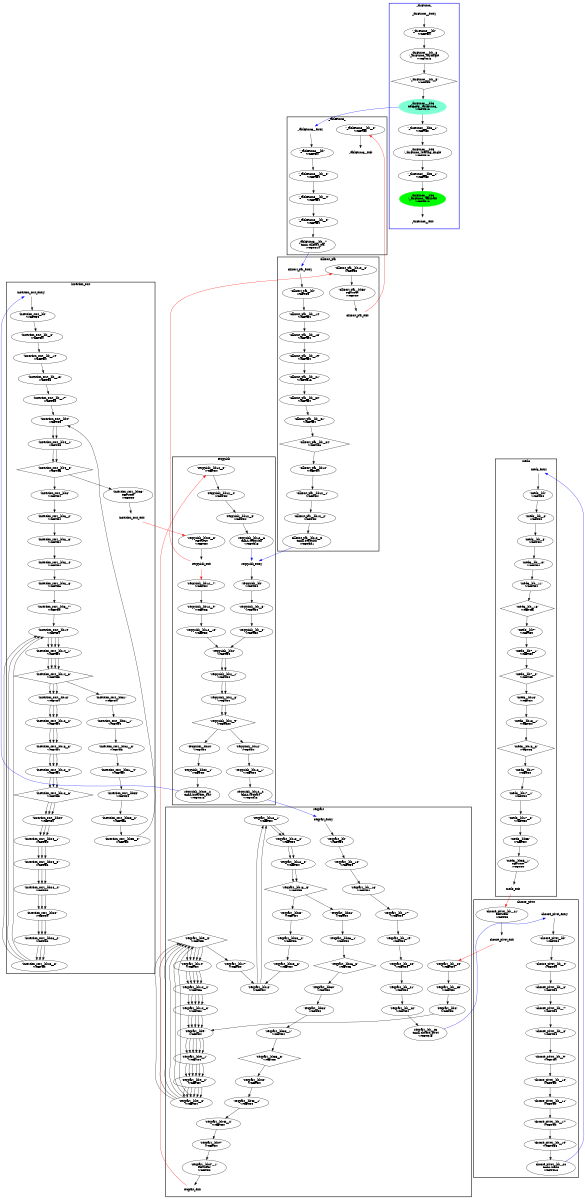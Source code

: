 digraph "CFG" {
fontsize=10;
orientation="portrait";
rankdir="TB";
size="10,8";
insertion_sort__bb4 [fontsize=10, label="\"insertion_sort__bb4\"\nWCET=4", width="0.01"];
insertion_sort_exit [color="white", fontsize=10, label="insertion_sort_exit", width="0.01"];
insertion_sort__bb__17 [fontsize=10, label="\"insertion_sort__bb__17\"\nWCET=0", width="0.01"];
insertion_sort__bb14 [fontsize=10, label="\"insertion_sort__bb14\"\nWCET=4", width="0.01"];
insertion_sort__bb [fontsize=10, label="\"insertion_sort__bb\"\nWCET=4", width="0.01"];
insertion_sort__bb14__3 [fontsize=10, label="\"insertion_sort__bb14__3\"\nWCET=5", shape=diamond, width="0.01"];
insertion_sort__bb31__1 [fontsize=10, label="\"insertion_sort__bb31__1\"\nWCET=4", width="0.01"];
insertion_sort__bb8__4 [fontsize=10, label="\"insertion_sort__bb8__4\"\nWCET=4", width="0.01"];
insertion_sort__bb31__3 [fontsize=10, label="\"insertion_sort__bb31__3\"\nWCET=6", width="0.01"];
insertion_sort_entry [color="white", fontsize=10, height="0.01", label="insertion_sort_entry", width="0.01"];
insertion_sort__bb28__3 [fontsize=10, label="\"insertion_sort__bb28__3\"\nWCET=0", width="0.01"];
insertion_sort__bb8__6 [fontsize=10, label="\"insertion_sort__bb8__6\"\nWCET=6", width="0.01"];
insertion_sort__bb8__2 [fontsize=10, label="\"insertion_sort__bb8__2\"\nWCET=4", width="0.01"];
insertion_sort__bb24__1 [fontsize=10, label="\"insertion_sort__bb24__1\"\nWCET=4", width="0.01"];
insertion_sort__bb24__3 [fontsize=10, label="\"insertion_sort__bb24__3\"\nWCET=6", width="0.01"];
insertion_sort__bb4__1 [fontsize=10, label="\"insertion_sort__bb4__1\"\nWCET=4", width="0.01"];
insertion_sort__bb18 [fontsize=10, label="\"insertion_sort__bb18\"\nWCET=4", width="0.01"];
insertion_sort__bb18__3 [fontsize=10, label="\"insertion_sort__bb18__3\"\nWCET=4", width="0.01"];
insertion_sort__bb28 [fontsize=10, label="\"insertion_sort__bb28\"\nWCET=4", width="0.01"];
insertion_sort__bb35 [fontsize=10, label="\"insertion_sort__bb35\"\nWCET=4", width="0.01"];
insertion_sort__bb8 [fontsize=10, label="\"insertion_sort__bb8\"\nWCET=4", width="0.01"];
insertion_sort__bb__8 [fontsize=10, label="\"insertion_sort__bb__8\"\nWCET=4", width="0.01"];
insertion_sort__bb31 [fontsize=10, label="\"insertion_sort__bb31\"\nWCET=4", width="0.01"];
insertion_sort__bb31__4 [fontsize=10, label="\"insertion_sort__bb31__4\"\nWCET=0", width="0.01"];
insertion_sort__bb24__4 [fontsize=10, label="\"insertion_sort__bb24__4\"\nWCET=0", width="0.01"];
insertion_sort__bb38 [fontsize=10, label="\"insertion_sort__bb38\"\nRETURN\nWCET=0", width="0.01"];
insertion_sort__bb8__7 [fontsize=10, label="\"insertion_sort__bb8__7\"\nWCET=0", width="0.01"];
insertion_sort__bb28__2 [fontsize=10, label="\"insertion_sort__bb28__2\"\nWCET=6", width="0.01"];
insertion_sort__bb24 [fontsize=10, label="\"insertion_sort__bb24\"\nWCET=4", width="0.01"];
insertion_sort__bb18__2 [fontsize=10, label="\"insertion_sort__bb18__2\"\nWCET=4", width="0.01"];
insertion_sort__bb4__3 [fontsize=10, label="\"insertion_sort__bb4__3\"\nWCET=5", shape=diamond, width="0.01"];
insertion_sort__bb35__2 [fontsize=10, label="\"insertion_sort__bb35__2\"\nWCET=6", width="0.01"];
insertion_sort__bb35__3 [fontsize=10, label="\"insertion_sort__bb35__3\"\nWCET=0", width="0.01"];
insertion_sort__bb14__1 [fontsize=10, label="\"insertion_sort__bb14__1\"\nWCET=4", width="0.01"];
insertion_sort__bb__16 [fontsize=10, label="\"insertion_sort__bb__16\"\nWCET=6", width="0.01"];
insertion_sort__bb18__6 [fontsize=10, label="\"insertion_sort__bb18__6\"\nWCET=5", shape=diamond, width="0.01"];
insertion_sort__bb18__4 [fontsize=10, label="\"insertion_sort__bb18__4\"\nWCET=4", width="0.01"];
insertion_sort__bb__14 [fontsize=10, label="\"insertion_sort__bb__14\"\nWCET=4", width="0.01"];
insertion_sort__bb8__3 [fontsize=10, label="\"insertion_sort__bb8__3\"\nWCET=4", width="0.01"];
med3__bb35__1 [fontsize=10, label="\"med3__bb35__1\"\nRETURN\nWCET=0", width="0.01"];
med3__bb__10 [fontsize=10, label="\"med3__bb__10\"\nWCET=4", width="0.01"];
med3__bb [fontsize=10, label="\"med3__bb\"\nWCET=4", width="0.01"];
med3__bb13__3 [fontsize=10, label="\"med3__bb13__3\"\nWCET=5", shape=diamond, width="0.01"];
med3__bb17__1 [fontsize=10, label="\"med3__bb17__1\"\nWCET=4", width="0.01"];
med3_entry [color="white", fontsize=10, height="0.01", label="med3_entry", width="0.01"];
med3__bb__6 [fontsize=10, label="\"med3__bb__6\"\nWCET=4", width="0.01"];
med3__bb17 [fontsize=10, label="\"med3__bb17\"\nWCET=4", width="0.01"];
med3__bb7__1 [fontsize=10, label="\"med3__bb7__1\"\nWCET=4", width="0.01"];
med3__bb13__1 [fontsize=10, label="\"med3__bb13__1\"\nWCET=4", width="0.01"];
med3_exit [color="white", fontsize=10, label="med3_exit", width="0.01"];
med3__bb__8 [fontsize=10, label="\"med3__bb__8\"\nWCET=4", width="0.01"];
med3__bb7 [fontsize=10, label="\"med3__bb7\"\nWCET=4", width="0.01"];
med3__bb7__3 [fontsize=10, label="\"med3__bb7__3\"\nWCET=5", shape=diamond, width="0.01"];
med3__bb17__2 [fontsize=10, label="\"med3__bb17__2\"\nWCET=0", width="0.01"];
med3__bb__11 [fontsize=10, label="\"med3__bb__11\"\nWCET=4", width="0.01"];
med3__bb__13 [fontsize=10, label="\"med3__bb__13\"\nWCET=5", shape=diamond, width="0.01"];
med3__bb35 [fontsize=10, label="\"med3__bb35\"\nWCET=4", width="0.01"];
med3__bb13 [fontsize=10, label="\"med3__bb13\"\nWCET=4", width="0.01"];
cilksort_par__bb__30 [fontsize=10, label="\"cilksort_par__bb__30\"\nWCET=4", width="0.01"];
cilksort_par__bb__19 [fontsize=10, label="\"cilksort_par__bb__19\"\nWCET=4", width="0.01"];
cilksort_par__bb10 [fontsize=10, label="\"cilksort_par__bb10\"\nWCET=4", width="0.01"];
cilksort_par__bb__16 [fontsize=10, label="\"cilksort_par__bb__16\"\nWCET=4", width="0.01"];
cilksort_par__bb10__1 [fontsize=10, label="\"cilksort_par__bb10__1\"\nWCET=4", width="0.01"];
cilksort_par__bb10__2 [fontsize=10, label="\"cilksort_par__bb10__2\"\nWCET=4", width="0.01"];
cilksort_par__bb10__6 [fontsize=10, label="\"cilksort_par__bb10__6\"\nWCET=0", width="0.01"];
cilksort_par__bb52 [fontsize=10, label="\"cilksort_par__bb52\"\nRETURN\nWCET=0", width="0.01"];
cilksort_par__bb10__5 [fontsize=10, label="cilksort_par__bb10__5\nCALL seqquick\nWCET=21", width="0.01"];
cilksort_par_exit [color="white", fontsize=10, label="cilksort_par_exit", width="0.01"];
cilksort_par__bb__14 [fontsize=10, label="\"cilksort_par__bb__14\"\nWCET=4", width="0.01"];
cilksort_par__bb__21 [fontsize=10, label="\"cilksort_par__bb__21\"\nWCET=16", width="0.01"];
cilksort_par__bb__34 [fontsize=10, label="\"cilksort_par__bb__34\"\nWCET=6", shape=diamond, width="0.01"];
cilksort_par_entry [color="white", fontsize=10, height="0.01", label="cilksort_par_entry", width="0.01"];
cilksort_par__bb [fontsize=10, label="\"cilksort_par__bb\"\nWCET=4", width="0.01"];
cilksort_par__bb__31 [fontsize=10, label="\"cilksort_par__bb__31\"\nWCET=4", width="0.01"];
_thrFunc0___bb3__1 [fontsize=10, label="\"_thrFunc0___bb3__1\"\nWCET=0", width="0.01"];
_thrFunc0___bb5 [fontsize=10, label="_thrFunc0___bb5\n(_thrFunc0_)leaving_single\nWCET=13", width="0.01"];
_thrFunc0__entry [color="white", fontsize=10, height="0.01", label="_thrFunc0__entry", width="0.01"];
_thrFunc0___bb6 [color=green, fontsize=10, label="_thrFunc0___bb6\n(_thrFunc0_)taskwait\nWCET=13", style=filled, width="0.01"];
_thrFunc0___bb5__1 [fontsize=10, label="\"_thrFunc0___bb5__1\"\nWCET=0", width="0.01"];
_thrFunc0___bb [fontsize=10, label="\"_thrFunc0___bb\"\nWCET=4", width="0.01"];
_thrFunc0___bb__3 [fontsize=10, label="_thrFunc0___bb__3\n(_thrFunc0_)mysingle\nWCET=13", width="0.01"];
_thrFunc0___bb__5 [fontsize=10, label="\"_thrFunc0___bb__5\"\nWCET=5", shape=diamond, width="0.01"];
_thrFunc0___bb3 [color=aquamarine, fontsize=10, label="_thrFunc0___bb3\nCREATE _taskFunc8_\nWCET=13", style=filled, width="0.01"];
_thrFunc0__exit [color="white", fontsize=10, label="_thrFunc0__exit", width="0.01"];
seqquick__bb2__6 [fontsize=10, label="\"seqquick__bb2__6\"\nWCET=4", width="0.01"];
seqquick__bb12__1 [fontsize=10, label="\"seqquick__bb12__1\"\nWCET=4", width="0.01"];
seqquick__bb12__6 [fontsize=10, label="seqquick__bb12__6\nCALL seqquick\nWCET=13", width="0.01"];
seqquick__bb [fontsize=10, label="\"seqquick__bb\"\nWCET=4", width="0.01"];
seqquick__bb__8 [fontsize=10, label="\"seqquick__bb__8\"\nWCET=0", width="0.01"];
seqquick__bb2__1 [fontsize=10, label="\"seqquick__bb2__1\"\nWCET=4", width="0.01"];
seqquick__bb20 [fontsize=10, label="\"seqquick__bb20\"\nWCET=4", width="0.01"];
seqquick__bb12__4 [fontsize=10, label="\"seqquick__bb12__4\"\nWCET=4", width="0.01"];
seqquick_entry [color="white", fontsize=10, height="0.01", label="seqquick_entry", width="0.01"];
seqquick__bb12__3 [fontsize=10, label="\"seqquick__bb12__3\"\nWCET=4", width="0.01"];
seqquick__bb12__5 [fontsize=10, label="\"seqquick__bb12__5\"\nWCET=4", width="0.01"];
seqquick__bb20__2 [fontsize=10, label="seqquick__bb20__2\nCALL insertion_sort\nWCET=13", width="0.01"];
seqquick__bb20__3 [fontsize=10, label="\"seqquick__bb20__3\"\nRETURN\nWCET=0", width="0.01"];
seqquick__bb12__7 [fontsize=10, label="\"seqquick__bb12__7\"\nWCET=4", width="0.01"];
seqquick__bb2__9 [fontsize=10, label="\"seqquick__bb2__9\"\nWCET=20", shape=diamond, width="0.01"];
seqquick__bb20__1 [fontsize=10, label="\"seqquick__bb20__1\"\nWCET=4", width="0.01"];
seqquick__bb12__10 [fontsize=10, label="\"seqquick__bb12__10\"\nWCET=0", width="0.01"];
seqquick__bb2 [fontsize=10, label="\"seqquick__bb2\"\nWCET=4", width="0.01"];
seqquick__bb12__9 [fontsize=10, label="\"seqquick__bb12__9\"\nWCET=6", width="0.01"];
seqquick_exit [color="white", fontsize=10, label="seqquick_exit", width="0.01"];
seqquick__bb__5 [fontsize=10, label="\"seqquick__bb__5\"\nWCET=4", width="0.01"];
seqquick__bb12__2 [fontsize=10, label="seqquick__bb12__2\nCALL seqpart\nWCET=13", width="0.01"];
seqquick__bb12 [fontsize=10, label="\"seqquick__bb12\"\nWCET=4", width="0.01"];
_taskFunc8___bb__7 [fontsize=10, label="_taskFunc8___bb__7\nCALL cilksort_par\nWCET=14", width="0.01"];
_taskFunc8__exit [color="white", fontsize=10, label="_taskFunc8__exit", width="0.01"];
_taskFunc8___bb__5 [fontsize=10, label="\"_taskFunc8___bb__5\"\nWCET=4", width="0.01"];
_taskFunc8___bb__3 [fontsize=10, label="\"_taskFunc8___bb__3\"\nWCET=4", width="0.01"];
_taskFunc8__entry [color="white", fontsize=10, height="0.01", label="_taskFunc8__entry", width="0.01"];
_taskFunc8___bb__4 [fontsize=10, label="\"_taskFunc8___bb__4\"\nWCET=4", width="0.01"];
_taskFunc8___bb [fontsize=10, label="\"_taskFunc8___bb\"\nWCET=4", width="0.01"];
_taskFunc8___bb__8 [fontsize=10, label="\"_taskFunc8___bb__8\"\nWCET=0", width="0.01"];
seqpart__bb18__1 [fontsize=10, label="\"seqpart__bb18__1\"\nWCET=4", width="0.01"];
seqpart__bb18 [fontsize=10, label="\"seqpart__bb18\"\nWCET=4", width="0.01"];
seqpart__bb__19 [fontsize=10, label="\"seqpart__bb__19\"\nWCET=4", width="0.01"];
seqpart__bb23 [fontsize=10, label="\"seqpart__bb23\"\nWCET=4", width="0.01"];
seqpart__bb__24 [fontsize=10, label="\"seqpart__bb__24\"\nWCET=4", width="0.01"];
seqpart__bb9 [fontsize=10, label="\"seqpart__bb9\"\nWCET=4", width="0.01"];
seqpart__bb30 [fontsize=10, label="\"seqpart__bb30\"\nWCET=0", width="0.01"];
seqpart__bb18__2 [fontsize=10, label="\"seqpart__bb18__2\"\nWCET=4", width="0.01"];
seqpart__bb23__2 [fontsize=10, label="\"seqpart__bb23__2\"\nWCET=6", width="0.01"];
seqpart__bb14__3 [fontsize=10, label="\"seqpart__bb14__3\"\nWCET=0", width="0.01"];
seqpart__bb47__1 [fontsize=10, label="\"seqpart__bb47__1\"\nRETURN\nWCET=0", width="0.01"];
seqpart__bb__22 [fontsize=10, label="\"seqpart__bb__22\"\nWCET=4", width="0.01"];
seqpart__bb17 [fontsize=10, label="\"seqpart__bb17\"\nWCET=0", width="0.01"];
seqpart__bb42__2 [fontsize=10, label="\"seqpart__bb42__2\"\nWCET=0", width="0.01"];
seqpart__bb42 [fontsize=10, label="\"seqpart__bb42\"\nWCET=4", width="0.01"];
seqpart__bb__10 [fontsize=10, label="\"seqpart__bb__10\"\nWCET=4", width="0.01"];
seqpart__bb9__3 [fontsize=10, label="\"seqpart__bb9__3\"\nWCET=4", width="0.01"];
seqpart__bb__16 [fontsize=10, label="\"seqpart__bb__16\"\nWCET=4", width="0.01"];
seqpart__bb8 [fontsize=10, label="\"seqpart__bb8\"\nWCET=0", width="0.01"];
seqpart__bb38__1 [fontsize=10, label="\"seqpart__bb38__1\"\nWCET=4", width="0.01"];
seqpart__bb26__3 [fontsize=10, label="\"seqpart__bb26__3\"\nWCET=5", shape=diamond, width="0.01"];
seqpart__bb38__3 [fontsize=10, label="\"seqpart__bb38__3\"\nWCET=5", shape=diamond, width="0.01"];
seqpart__bb26 [fontsize=10, label="\"seqpart__bb26\"\nWCET=4", width="0.01"];
seqpart__bb18__5 [fontsize=10, label="\"seqpart__bb18__5\"\nWCET=5", shape=diamond, width="0.01"];
seqpart__bb18__3 [fontsize=10, label="\"seqpart__bb18__3\"\nWCET=4", width="0.01"];
seqpart__bb9__1 [fontsize=10, label="\"seqpart__bb9__1\"\nWCET=4", width="0.01"];
seqpart__bb__21 [fontsize=10, label="\"seqpart__bb__21\"\nWCET=4", width="0.01"];
seqpart__bb__23 [fontsize=10, label="seqpart__bb__23\nCALL choose_pivot\nWCET=13", width="0.01"];
seqpart__bb47 [fontsize=10, label="\"seqpart__bb47\"\nWCET=4", width="0.01"];
seqpart__bb14__2 [fontsize=10, label="\"seqpart__bb14__2\"\nWCET=6", width="0.01"];
seqpart_exit [color="white", fontsize=10, label="seqpart_exit", width="0.01"];
seqpart_entry [color="white", fontsize=10, height="0.01", label="seqpart_entry", width="0.01"];
seqpart__bb__25 [fontsize=10, label="\"seqpart__bb__25\"\nWCET=0", width="0.01"];
seqpart__bb23__3 [fontsize=10, label="\"seqpart__bb23__3\"\nWCET=0", width="0.01"];
seqpart__bb__20 [fontsize=10, label="\"seqpart__bb__20\"\nWCET=4", width="0.01"];
seqpart__bb9__2 [fontsize=10, label="\"seqpart__bb9__2\"\nWCET=4", width="0.01"];
seqpart__bb9__5 [fontsize=10, label="\"seqpart__bb9__5\"\nWCET=5", shape=diamond, width="0.01"];
seqpart__bb42__1 [fontsize=10, label="\"seqpart__bb42__1\"\nWCET=4", width="0.01"];
seqpart__bb38 [fontsize=10, label="\"seqpart__bb38\"\nWCET=4", width="0.01"];
seqpart__bb26__1 [fontsize=10, label="\"seqpart__bb26__1\"\nWCET=4", width="0.01"];
seqpart__bb__17 [fontsize=10, label="\"seqpart__bb__17\"\nWCET=4", width="0.01"];
seqpart__bb [fontsize=10, label="\"seqpart__bb\"\nWCET=4", width="0.01"];
seqpart__bb14 [fontsize=10, label="\"seqpart__bb14\"\nWCET=4", width="0.01"];
choose_pivot_entry [color="white", fontsize=10, height="0.01", label="choose_pivot_entry", width="0.01"];
choose_pivot__bb__4 [fontsize=10, label="\"choose_pivot__bb__4\"\nWCET=4", width="0.01"];
choose_pivot__bb__8 [fontsize=10, label="\"choose_pivot__bb__8\"\nWCET=4", width="0.01"];
choose_pivot__bb__7 [fontsize=10, label="\"choose_pivot__bb__7\"\nWCET=4", width="0.01"];
choose_pivot__bb__11 [fontsize=10, label="\"choose_pivot__bb__11\"\nWCET=4", width="0.01"];
choose_pivot__bb__10 [fontsize=10, label="\"choose_pivot__bb__10\"\nWCET=4", width="0.01"];
choose_pivot__bb [fontsize=10, label="\"choose_pivot__bb\"\nWCET=4", width="0.01"];
choose_pivot__bb__21 [fontsize=10, label="\"choose_pivot__bb__21\"\nRETURN\nWCET=0", width="0.01"];
choose_pivot__bb__20 [fontsize=10, label="choose_pivot__bb__20\nCALL med3\nWCET=13", width="0.01"];
choose_pivot__bb__9 [fontsize=10, label="\"choose_pivot__bb__9\"\nWCET=4", width="0.01"];
choose_pivot__bb__17 [fontsize=10, label="\"choose_pivot__bb__17\"\nWCET=4", width="0.01"];
choose_pivot__bb__6 [fontsize=10, label="\"choose_pivot__bb__6\"\nWCET=4", width="0.01"];
choose_pivot__bb__19 [fontsize=10, label="\"choose_pivot__bb__19\"\nWCET=36", width="0.01"];
choose_pivot_exit [color="white", fontsize=10, label="choose_pivot_exit", width="0.01"];
insertion_sort__bb4 -> insertion_sort__bb4__1  [key=0];
insertion_sort__bb4 -> insertion_sort__bb4__1  [key=1];
insertion_sort_exit -> seqquick__bb20__3  [color=red, key=0];
insertion_sort__bb__17 -> insertion_sort__bb4  [key=0];
insertion_sort__bb14 -> insertion_sort__bb14__1  [key=0];
insertion_sort__bb14 -> insertion_sort__bb14__1  [key=1];
insertion_sort__bb14 -> insertion_sort__bb14__1  [key=2];
insertion_sort__bb14 -> insertion_sort__bb14__1  [key=3];
insertion_sort__bb -> insertion_sort__bb__8  [key=0];
insertion_sort__bb14__3 -> insertion_sort__bb18  [key=0];
insertion_sort__bb14__3 -> insertion_sort__bb18  [key=1];
insertion_sort__bb14__3 -> insertion_sort__bb18  [key=2];
insertion_sort__bb14__3 -> insertion_sort__bb31  [key=0];
insertion_sort__bb31__1 -> insertion_sort__bb31__3  [key=0];
insertion_sort__bb8__4 -> insertion_sort__bb8__6  [key=0];
insertion_sort__bb31__3 -> insertion_sort__bb31__4  [key=0];
insertion_sort_entry -> insertion_sort__bb  [key=0];
insertion_sort__bb28__3 -> insertion_sort__bb14  [key=0];
insertion_sort__bb28__3 -> insertion_sort__bb14  [key=1];
insertion_sort__bb28__3 -> insertion_sort__bb14  [key=2];
insertion_sort__bb8__6 -> insertion_sort__bb8__7  [key=0];
insertion_sort__bb8__2 -> insertion_sort__bb8__3  [key=0];
insertion_sort__bb24__1 -> insertion_sort__bb24__3  [key=0];
insertion_sort__bb24__1 -> insertion_sort__bb24__3  [key=1];
insertion_sort__bb24__1 -> insertion_sort__bb24__3  [key=2];
insertion_sort__bb24__3 -> insertion_sort__bb24__4  [key=0];
insertion_sort__bb24__3 -> insertion_sort__bb24__4  [key=1];
insertion_sort__bb24__3 -> insertion_sort__bb24__4  [key=2];
insertion_sort__bb4__1 -> insertion_sort__bb4__3  [key=0];
insertion_sort__bb4__1 -> insertion_sort__bb4__3  [key=1];
insertion_sort__bb18 -> insertion_sort__bb18__2  [key=0];
insertion_sort__bb18 -> insertion_sort__bb18__2  [key=1];
insertion_sort__bb18 -> insertion_sort__bb18__2  [key=2];
insertion_sort__bb18__3 -> insertion_sort__bb18__4  [key=0];
insertion_sort__bb18__3 -> insertion_sort__bb18__4  [key=1];
insertion_sort__bb18__3 -> insertion_sort__bb18__4  [key=2];
insertion_sort__bb28 -> insertion_sort__bb28__2  [key=0];
insertion_sort__bb28 -> insertion_sort__bb28__2  [key=1];
insertion_sort__bb28 -> insertion_sort__bb28__2  [key=2];
insertion_sort__bb35 -> insertion_sort__bb35__2  [key=0];
insertion_sort__bb8 -> insertion_sort__bb8__2  [key=0];
insertion_sort__bb__8 -> insertion_sort__bb__14  [key=0];
insertion_sort__bb31 -> insertion_sort__bb31__1  [key=0];
insertion_sort__bb31__4 -> insertion_sort__bb35  [key=0];
insertion_sort__bb24__4 -> insertion_sort__bb28  [key=0];
insertion_sort__bb24__4 -> insertion_sort__bb28  [key=1];
insertion_sort__bb24__4 -> insertion_sort__bb28  [key=2];
insertion_sort__bb38 -> insertion_sort_exit  [key=0];
insertion_sort__bb8__7 -> insertion_sort__bb14  [key=0];
insertion_sort__bb28__2 -> insertion_sort__bb28__3  [key=0];
insertion_sort__bb28__2 -> insertion_sort__bb28__3  [key=1];
insertion_sort__bb28__2 -> insertion_sort__bb28__3  [key=2];
insertion_sort__bb24 -> insertion_sort__bb24__1  [key=0];
insertion_sort__bb24 -> insertion_sort__bb24__1  [key=1];
insertion_sort__bb24 -> insertion_sort__bb24__1  [key=2];
insertion_sort__bb18__2 -> insertion_sort__bb18__3  [key=0];
insertion_sort__bb18__2 -> insertion_sort__bb18__3  [key=1];
insertion_sort__bb18__2 -> insertion_sort__bb18__3  [key=2];
insertion_sort__bb4__3 -> insertion_sort__bb8  [key=0];
insertion_sort__bb4__3 -> insertion_sort__bb38  [key=0];
insertion_sort__bb35__2 -> insertion_sort__bb35__3  [key=0];
insertion_sort__bb35__3 -> insertion_sort__bb4  [key=0];
insertion_sort__bb14__1 -> insertion_sort__bb14__3  [key=0];
insertion_sort__bb14__1 -> insertion_sort__bb14__3  [key=1];
insertion_sort__bb14__1 -> insertion_sort__bb14__3  [key=2];
insertion_sort__bb14__1 -> insertion_sort__bb14__3  [key=3];
insertion_sort__bb__16 -> insertion_sort__bb__17  [key=0];
insertion_sort__bb18__6 -> insertion_sort__bb24  [key=0];
insertion_sort__bb18__6 -> insertion_sort__bb24  [key=1];
insertion_sort__bb18__6 -> insertion_sort__bb24  [key=2];
insertion_sort__bb18__4 -> insertion_sort__bb18__6  [key=0];
insertion_sort__bb18__4 -> insertion_sort__bb18__6  [key=1];
insertion_sort__bb18__4 -> insertion_sort__bb18__6  [key=2];
insertion_sort__bb__14 -> insertion_sort__bb__16  [key=0];
insertion_sort__bb8__3 -> insertion_sort__bb8__4  [key=0];
med3__bb35__1 -> med3_exit  [key=0];
med3__bb__10 -> med3__bb__11  [key=0];
med3__bb -> med3__bb__6  [key=0];
med3__bb13__3 -> med3__bb17  [key=0];
med3__bb17__1 -> med3__bb17__2  [key=0];
med3_entry -> med3__bb  [key=0];
med3__bb__6 -> med3__bb__8  [key=0];
med3__bb17 -> med3__bb17__1  [key=0];
med3__bb7__1 -> med3__bb7__3  [key=0];
med3__bb13__1 -> med3__bb13__3  [key=0];
med3_exit -> choose_pivot__bb__21  [color=red, key=0];
med3__bb__8 -> med3__bb__10  [key=0];
med3__bb7 -> med3__bb7__1  [key=0];
med3__bb7__3 -> med3__bb13  [key=0];
med3__bb17__2 -> med3__bb35  [key=0];
med3__bb__11 -> med3__bb__13  [key=0];
med3__bb__13 -> med3__bb7  [key=0];
med3__bb35 -> med3__bb35__1  [key=0];
med3__bb13 -> med3__bb13__1  [key=0];
cilksort_par__bb__30 -> cilksort_par__bb__31  [key=0];
cilksort_par__bb__19 -> cilksort_par__bb__21  [key=0];
cilksort_par__bb10 -> cilksort_par__bb10__1  [key=0];
cilksort_par__bb__16 -> cilksort_par__bb__19  [key=0];
cilksort_par__bb10__1 -> cilksort_par__bb10__2  [key=0];
cilksort_par__bb10__2 -> cilksort_par__bb10__5  [key=0];
cilksort_par__bb10__6 -> cilksort_par__bb52  [key=0];
cilksort_par__bb52 -> cilksort_par_exit  [key=0];
cilksort_par__bb10__5 -> seqquick_entry  [color=blue, key=0];
cilksort_par_exit -> _taskFunc8___bb__8  [color=red, key=0];
cilksort_par__bb__14 -> cilksort_par__bb__16  [key=0];
cilksort_par__bb__21 -> cilksort_par__bb__30  [key=0];
cilksort_par__bb__34 -> cilksort_par__bb10  [key=0];
cilksort_par_entry -> cilksort_par__bb  [key=0];
cilksort_par__bb -> cilksort_par__bb__14  [key=0];
cilksort_par__bb__31 -> cilksort_par__bb__34  [key=0];
_thrFunc0___bb3__1 -> _thrFunc0___bb5  [key=0];
_thrFunc0___bb5 -> _thrFunc0___bb5__1  [key=0];
_thrFunc0__entry -> _thrFunc0___bb  [key=0];
_thrFunc0___bb6 -> _thrFunc0__exit  [key=0];
_thrFunc0___bb5__1 -> _thrFunc0___bb6  [key=0];
_thrFunc0___bb -> _thrFunc0___bb__3  [key=0];
_thrFunc0___bb__3 -> _thrFunc0___bb__5  [key=0];
_thrFunc0___bb__5 -> _thrFunc0___bb3  [key=0];
_thrFunc0___bb3 -> _thrFunc0___bb3__1  [key=0];
_thrFunc0___bb3 -> _taskFunc8__entry  [color=blue, key=0];
seqquick__bb2__6 -> seqquick__bb2__9  [key=0];
seqquick__bb2__6 -> seqquick__bb2__9  [key=1];
seqquick__bb12__1 -> seqquick__bb12__2  [key=0];
seqquick__bb12__6 -> seqquick_entry  [color=blue, key=0];
seqquick__bb -> seqquick__bb__5  [key=0];
seqquick__bb__8 -> seqquick__bb2  [key=0];
seqquick__bb2__1 -> seqquick__bb2__6  [key=0];
seqquick__bb2__1 -> seqquick__bb2__6  [key=1];
seqquick__bb20 -> seqquick__bb20__1  [key=0];
seqquick__bb12__4 -> seqquick__bb12__5  [key=0];
seqquick_entry -> seqquick__bb  [key=0];
seqquick__bb12__3 -> seqquick__bb12__4  [key=0];
seqquick__bb12__5 -> seqquick__bb12__6  [key=0];
seqquick__bb20__2 -> insertion_sort_entry  [color=blue, key=0];
seqquick__bb20__3 -> seqquick_exit  [key=0];
seqquick__bb12__7 -> seqquick__bb12__9  [key=0];
seqquick__bb2__9 -> seqquick__bb12  [key=0];
seqquick__bb2__9 -> seqquick__bb20  [key=0];
seqquick__bb20__1 -> seqquick__bb20__2  [key=0];
seqquick__bb12__10 -> seqquick__bb2  [key=0];
seqquick__bb2 -> seqquick__bb2__1  [key=0];
seqquick__bb2 -> seqquick__bb2__1  [key=1];
seqquick__bb12__9 -> seqquick__bb12__10  [key=0];
seqquick_exit -> cilksort_par__bb10__6  [color=red, key=0];
seqquick_exit -> seqquick__bb12__7  [color=red, key=0];
seqquick__bb__5 -> seqquick__bb__8  [key=0];
seqquick__bb12__2 -> seqpart_entry  [color=blue, key=0];
seqquick__bb12 -> seqquick__bb12__1  [key=0];
_taskFunc8___bb__7 -> cilksort_par_entry  [color=blue, key=0];
_taskFunc8___bb__5 -> _taskFunc8___bb__7  [key=0];
_taskFunc8___bb__3 -> _taskFunc8___bb__4  [key=0];
_taskFunc8__entry -> _taskFunc8___bb  [key=0];
_taskFunc8___bb__4 -> _taskFunc8___bb__5  [key=0];
_taskFunc8___bb -> _taskFunc8___bb__3  [key=0];
_taskFunc8___bb__8 -> _taskFunc8__exit  [key=0];
seqpart__bb18__1 -> seqpart__bb18__2  [key=0];
seqpart__bb18__1 -> seqpart__bb18__2  [key=1];
seqpart__bb18 -> seqpart__bb18__1  [key=0];
seqpart__bb18 -> seqpart__bb18__1  [key=1];
seqpart__bb__19 -> seqpart__bb__20  [key=0];
seqpart__bb23 -> seqpart__bb23__2  [key=0];
seqpart__bb__24 -> seqpart__bb__25  [key=0];
seqpart__bb9 -> seqpart__bb9__1  [key=0];
seqpart__bb9 -> seqpart__bb9__1  [key=1];
seqpart__bb9 -> seqpart__bb9__1  [key=2];
seqpart__bb9 -> seqpart__bb9__1  [key=3];
seqpart__bb9 -> seqpart__bb9__1  [key=4];
seqpart__bb9 -> seqpart__bb9__1  [key=5];
seqpart__bb30 -> seqpart__bb38  [key=0];
seqpart__bb18__2 -> seqpart__bb18__3  [key=0];
seqpart__bb18__2 -> seqpart__bb18__3  [key=1];
seqpart__bb23__2 -> seqpart__bb23__3  [key=0];
seqpart__bb14__3 -> seqpart__bb9  [key=0];
seqpart__bb14__3 -> seqpart__bb9  [key=1];
seqpart__bb14__3 -> seqpart__bb9  [key=2];
seqpart__bb14__3 -> seqpart__bb9  [key=3];
seqpart__bb14__3 -> seqpart__bb9  [key=4];
seqpart__bb47__1 -> seqpart_exit  [key=0];
seqpart__bb__22 -> seqpart__bb__23  [key=0];
seqpart__bb17 -> seqpart__bb18  [key=0];
seqpart__bb42__2 -> seqpart__bb47  [key=0];
seqpart__bb42 -> seqpart__bb42__1  [key=0];
seqpart__bb__10 -> seqpart__bb__16  [key=0];
seqpart__bb9__3 -> seqpart__bb9__5  [key=0];
seqpart__bb9__3 -> seqpart__bb9__5  [key=1];
seqpart__bb9__3 -> seqpart__bb9__5  [key=2];
seqpart__bb9__3 -> seqpart__bb9__5  [key=3];
seqpart__bb9__3 -> seqpart__bb9__5  [key=4];
seqpart__bb9__3 -> seqpart__bb9__5  [key=5];
seqpart__bb__16 -> seqpart__bb__17  [key=0];
seqpart__bb8 -> seqpart__bb9  [key=0];
seqpart__bb38__1 -> seqpart__bb38__3  [key=0];
seqpart__bb26__3 -> seqpart__bb30  [key=0];
seqpart__bb38__3 -> seqpart__bb42  [key=0];
seqpart__bb26 -> seqpart__bb26__1  [key=0];
seqpart__bb18__5 -> seqpart__bb23  [key=0];
seqpart__bb18__5 -> seqpart__bb26  [key=0];
seqpart__bb18__3 -> seqpart__bb18__5  [key=0];
seqpart__bb18__3 -> seqpart__bb18__5  [key=1];
seqpart__bb9__1 -> seqpart__bb9__2  [key=0];
seqpart__bb9__1 -> seqpart__bb9__2  [key=1];
seqpart__bb9__1 -> seqpart__bb9__2  [key=2];
seqpart__bb9__1 -> seqpart__bb9__2  [key=3];
seqpart__bb9__1 -> seqpart__bb9__2  [key=4];
seqpart__bb9__1 -> seqpart__bb9__2  [key=5];
seqpart__bb__21 -> seqpart__bb__22  [key=0];
seqpart__bb__23 -> choose_pivot_entry  [color=blue, key=0];
seqpart__bb47 -> seqpart__bb47__1  [key=0];
seqpart__bb14__2 -> seqpart__bb14__3  [key=0];
seqpart__bb14__2 -> seqpart__bb14__3  [key=1];
seqpart__bb14__2 -> seqpart__bb14__3  [key=2];
seqpart__bb14__2 -> seqpart__bb14__3  [key=3];
seqpart__bb14__2 -> seqpart__bb14__3  [key=4];
seqpart_exit -> seqquick__bb12__3  [color=red, key=0];
seqpart_entry -> seqpart__bb  [key=0];
seqpart__bb__25 -> seqpart__bb8  [key=0];
seqpart__bb23__3 -> seqpart__bb18  [key=0];
seqpart__bb__20 -> seqpart__bb__21  [key=0];
seqpart__bb9__2 -> seqpart__bb9__3  [key=0];
seqpart__bb9__2 -> seqpart__bb9__3  [key=1];
seqpart__bb9__2 -> seqpart__bb9__3  [key=2];
seqpart__bb9__2 -> seqpart__bb9__3  [key=3];
seqpart__bb9__2 -> seqpart__bb9__3  [key=4];
seqpart__bb9__2 -> seqpart__bb9__3  [key=5];
seqpart__bb9__5 -> seqpart__bb14  [key=0];
seqpart__bb9__5 -> seqpart__bb14  [key=1];
seqpart__bb9__5 -> seqpart__bb14  [key=2];
seqpart__bb9__5 -> seqpart__bb14  [key=3];
seqpart__bb9__5 -> seqpart__bb14  [key=4];
seqpart__bb9__5 -> seqpart__bb17  [key=0];
seqpart__bb42__1 -> seqpart__bb42__2  [key=0];
seqpart__bb38 -> seqpart__bb38__1  [key=0];
seqpart__bb26__1 -> seqpart__bb26__3  [key=0];
seqpart__bb__17 -> seqpart__bb__19  [key=0];
seqpart__bb -> seqpart__bb__10  [key=0];
seqpart__bb14 -> seqpart__bb14__2  [key=0];
seqpart__bb14 -> seqpart__bb14__2  [key=1];
seqpart__bb14 -> seqpart__bb14__2  [key=2];
seqpart__bb14 -> seqpart__bb14__2  [key=3];
seqpart__bb14 -> seqpart__bb14__2  [key=4];
choose_pivot_entry -> choose_pivot__bb  [key=0];
choose_pivot__bb__4 -> choose_pivot__bb__6  [key=0];
choose_pivot__bb__8 -> choose_pivot__bb__9  [key=0];
choose_pivot__bb__7 -> choose_pivot__bb__8  [key=0];
choose_pivot__bb__11 -> choose_pivot__bb__17  [key=0];
choose_pivot__bb__10 -> choose_pivot__bb__11  [key=0];
choose_pivot__bb -> choose_pivot__bb__4  [key=0];
choose_pivot__bb__21 -> choose_pivot_exit  [key=0];
choose_pivot__bb__20 -> med3_entry  [color=blue, key=0];
choose_pivot__bb__9 -> choose_pivot__bb__10  [key=0];
choose_pivot__bb__17 -> choose_pivot__bb__19  [key=0];
choose_pivot__bb__6 -> choose_pivot__bb__7  [key=0];
choose_pivot__bb__19 -> choose_pivot__bb__20  [key=0];
choose_pivot_exit -> seqpart__bb__24  [color=red, key=0];
subgraph "cluster__thrFunc0_" {
label=_thrFunc0_
style="bold"
color="blue"
"_thrFunc0___bb"
"_thrFunc0___bb__3"
"_thrFunc0___bb__5"
"_thrFunc0___bb3"
"_thrFunc0___bb3__1"
"_thrFunc0___bb5"
"_thrFunc0___bb5__1"
"_thrFunc0___bb6"

"_thrFunc0__entry"
"_thrFunc0__exit"
}
subgraph "cluster__taskFunc8_" {
label=_taskFunc8_
style="bold"
"_taskFunc8___bb"
"_taskFunc8___bb__3"
"_taskFunc8___bb__4"
"_taskFunc8___bb__5"
"_taskFunc8___bb__7"
"_taskFunc8___bb__8"

"_taskFunc8__entry"
"_taskFunc8__exit"
}
subgraph "cluster_cilksort_par" {
label=cilksort_par
style="bold"
"cilksort_par__bb"
"cilksort_par__bb__14"
"cilksort_par__bb__16"
"cilksort_par__bb__19"
"cilksort_par__bb__21"
"cilksort_par__bb__30"
"cilksort_par__bb__31"
"cilksort_par__bb__34"
"cilksort_par__bb10"
"cilksort_par__bb10__1"
"cilksort_par__bb10__2"
"cilksort_par__bb10__5"
"cilksort_par__bb10__6"






































"cilksort_par__bb52"
"cilksort_par_entry"
"cilksort_par_exit"
}
subgraph "cluster__taskFunc2_" {
label=_taskFunc2_
style="bold"






















}
subgraph "cluster__taskFunc6_" {
label=_taskFunc6_
style="bold"





























}
subgraph "cluster_cilkmerge_par" {
label=cilkmerge_par
style="bold"






































































}
subgraph "cluster_seqmerge" {
label=seqmerge
style="bold"



















































































































}
subgraph "cluster_binsplit" {
label=binsplit
style="bold"




































}
subgraph "cluster__taskFunc0_" {
label=_taskFunc0_
style="bold"






























}
subgraph "cluster__taskFunc1_" {
label=_taskFunc1_
style="bold"


































}
subgraph "cluster__taskFunc5_" {
label=_taskFunc5_
style="bold"


























}
subgraph "cluster__taskFunc4_" {
label=_taskFunc4_
style="bold"






















}
subgraph "cluster__taskFunc3_" {
label=_taskFunc3_
style="bold"






















}
subgraph "cluster__taskFunc7_" {
label=_taskFunc7_
style="bold"



































}
subgraph "cluster_seqquick" {
label=seqquick
style="bold"
"seqquick__bb"
"seqquick__bb__5"
"seqquick__bb__8"
"seqquick__bb2"
"seqquick__bb2__1"
"seqquick__bb2__6"
"seqquick__bb2__9"
"seqquick__bb12"
"seqquick__bb12__1"
"seqquick__bb12__2"
"seqquick__bb12__3"
"seqquick__bb12__4"
"seqquick__bb12__5"
"seqquick__bb12__6"
"seqquick__bb12__7"
"seqquick__bb12__9"
"seqquick__bb12__10"
"seqquick__bb20"
"seqquick__bb20__1"
"seqquick__bb20__2"
"seqquick__bb20__3"
"seqquick_entry"
"seqquick_exit"
}
subgraph "cluster_seqpart" {
label=seqpart
style="bold"
"seqpart__bb"
"seqpart__bb__10"
"seqpart__bb__16"
"seqpart__bb__17"
"seqpart__bb__19"
"seqpart__bb__20"
"seqpart__bb__21"
"seqpart__bb__22"
"seqpart__bb__23"
"seqpart__bb__24"
"seqpart__bb__25"
"seqpart__bb8"
"seqpart__bb9"
"seqpart__bb9__1"
"seqpart__bb9__2"
"seqpart__bb9__3"
"seqpart__bb9__5"
"seqpart__bb14"
"seqpart__bb14__2"
"seqpart__bb14__3"
"seqpart__bb17"
"seqpart__bb18"
"seqpart__bb18__1"
"seqpart__bb18__2"
"seqpart__bb18__3"
"seqpart__bb18__5"
"seqpart__bb23"
"seqpart__bb23__2"
"seqpart__bb23__3"
"seqpart__bb26"
"seqpart__bb26__1"
"seqpart__bb26__3"
"seqpart__bb30"









"seqpart__bb38"
"seqpart__bb38__1"
"seqpart__bb38__3"
"seqpart__bb42"
"seqpart__bb42__1"
"seqpart__bb42__2"



"seqpart__bb47"
"seqpart__bb47__1"
"seqpart_entry"
"seqpart_exit"
}
subgraph "cluster_choose_pivot" {
label=choose_pivot
style="bold"
"choose_pivot__bb"
"choose_pivot__bb__4"
"choose_pivot__bb__6"
"choose_pivot__bb__7"
"choose_pivot__bb__8"
"choose_pivot__bb__9"
"choose_pivot__bb__10"
"choose_pivot__bb__11"
"choose_pivot__bb__17"
"choose_pivot__bb__19"
"choose_pivot__bb__20"
"choose_pivot__bb__21"
"choose_pivot_entry"
"choose_pivot_exit"
}
subgraph "cluster_med3" {
label=med3
style="bold"
"med3__bb"
"med3__bb__6"
"med3__bb__8"
"med3__bb__10"
"med3__bb__11"
"med3__bb__13"
"med3__bb7"
"med3__bb7__1"
"med3__bb7__3"



"med3__bb13"
"med3__bb13__1"
"med3__bb13__3"
"med3__bb17"
"med3__bb17__1"
"med3__bb17__2"


















"med3__bb35"
"med3__bb35__1"
"med3_entry"
"med3_exit"
}
subgraph "cluster_insertion_sort" {
label=insertion_sort
style="bold"
"insertion_sort__bb"
"insertion_sort__bb__8"
"insertion_sort__bb__14"
"insertion_sort__bb__16"
"insertion_sort__bb__17"
"insertion_sort__bb4"
"insertion_sort__bb4__1"
"insertion_sort__bb4__3"
"insertion_sort__bb8"
"insertion_sort__bb8__2"
"insertion_sort__bb8__3"
"insertion_sort__bb8__4"
"insertion_sort__bb8__6"
"insertion_sort__bb8__7"
"insertion_sort__bb14"
"insertion_sort__bb14__1"
"insertion_sort__bb14__3"
"insertion_sort__bb18"
"insertion_sort__bb18__2"
"insertion_sort__bb18__3"
"insertion_sort__bb18__4"
"insertion_sort__bb18__6"
"insertion_sort__bb24"
"insertion_sort__bb24__1"
"insertion_sort__bb24__3"
"insertion_sort__bb24__4"
"insertion_sort__bb28"
"insertion_sort__bb28__2"
"insertion_sort__bb28__3"
"insertion_sort__bb31"
"insertion_sort__bb31__1"
"insertion_sort__bb31__3"
"insertion_sort__bb31__4"
"insertion_sort__bb35"
"insertion_sort__bb35__2"
"insertion_sort__bb35__3"
"insertion_sort__bb38"
"insertion_sort_entry"
"insertion_sort_exit"
}
}
